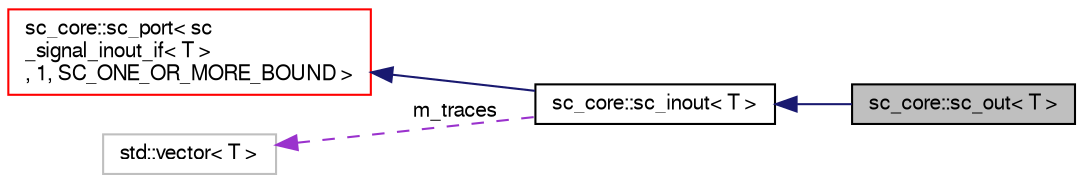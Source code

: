 digraph "sc_core::sc_out&lt; T &gt;"
{
  edge [fontname="FreeSans",fontsize="10",labelfontname="FreeSans",labelfontsize="10"];
  node [fontname="FreeSans",fontsize="10",shape=record];
  rankdir="LR";
  Node6 [label="sc_core::sc_out\< T \>",height=0.2,width=0.4,color="black", fillcolor="grey75", style="filled", fontcolor="black"];
  Node7 -> Node6 [dir="back",color="midnightblue",fontsize="10",style="solid",fontname="FreeSans"];
  Node7 [label="sc_core::sc_inout\< T \>",height=0.2,width=0.4,color="black", fillcolor="white", style="filled",URL="$a01300.html"];
  Node8 -> Node7 [dir="back",color="midnightblue",fontsize="10",style="solid",fontname="FreeSans"];
  Node8 [label="sc_core::sc_port\< sc\l_signal_inout_if\< T \>\l, 1, SC_ONE_OR_MORE_BOUND \>",height=0.2,width=0.4,color="red", fillcolor="white", style="filled",URL="$a01224.html"];
  Node12 -> Node7 [dir="back",color="darkorchid3",fontsize="10",style="dashed",label=" m_traces" ,fontname="FreeSans"];
  Node12 [label="std::vector\< T \>",height=0.2,width=0.4,color="grey75", fillcolor="white", style="filled",tooltip="STL class. "];
}
